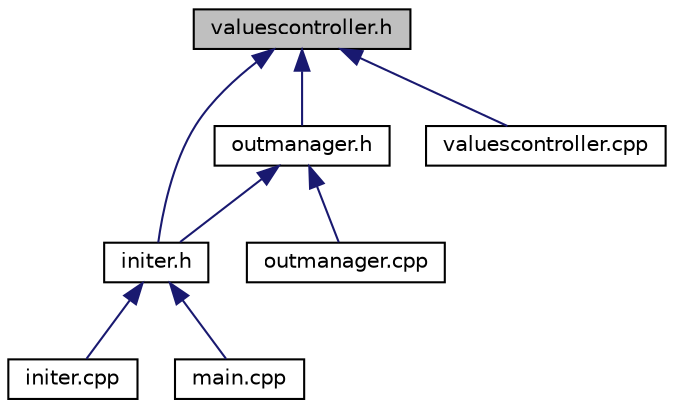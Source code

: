 digraph "valuescontroller.h"
{
  edge [fontname="Helvetica",fontsize="10",labelfontname="Helvetica",labelfontsize="10"];
  node [fontname="Helvetica",fontsize="10",shape=record];
  Node22 [label="valuescontroller.h",height=0.2,width=0.4,color="black", fillcolor="grey75", style="filled", fontcolor="black"];
  Node22 -> Node23 [dir="back",color="midnightblue",fontsize="10",style="solid"];
  Node23 [label="initer.h",height=0.2,width=0.4,color="black", fillcolor="white", style="filled",URL="$initer_8h.html"];
  Node23 -> Node24 [dir="back",color="midnightblue",fontsize="10",style="solid"];
  Node24 [label="initer.cpp",height=0.2,width=0.4,color="black", fillcolor="white", style="filled",URL="$initer_8cpp.html"];
  Node23 -> Node25 [dir="back",color="midnightblue",fontsize="10",style="solid"];
  Node25 [label="main.cpp",height=0.2,width=0.4,color="black", fillcolor="white", style="filled",URL="$main_8cpp.html"];
  Node22 -> Node26 [dir="back",color="midnightblue",fontsize="10",style="solid"];
  Node26 [label="outmanager.h",height=0.2,width=0.4,color="black", fillcolor="white", style="filled",URL="$outmanager_8h.html"];
  Node26 -> Node23 [dir="back",color="midnightblue",fontsize="10",style="solid"];
  Node26 -> Node27 [dir="back",color="midnightblue",fontsize="10",style="solid"];
  Node27 [label="outmanager.cpp",height=0.2,width=0.4,color="black", fillcolor="white", style="filled",URL="$outmanager_8cpp.html"];
  Node22 -> Node28 [dir="back",color="midnightblue",fontsize="10",style="solid"];
  Node28 [label="valuescontroller.cpp",height=0.2,width=0.4,color="black", fillcolor="white", style="filled",URL="$valuescontroller_8cpp.html"];
}
